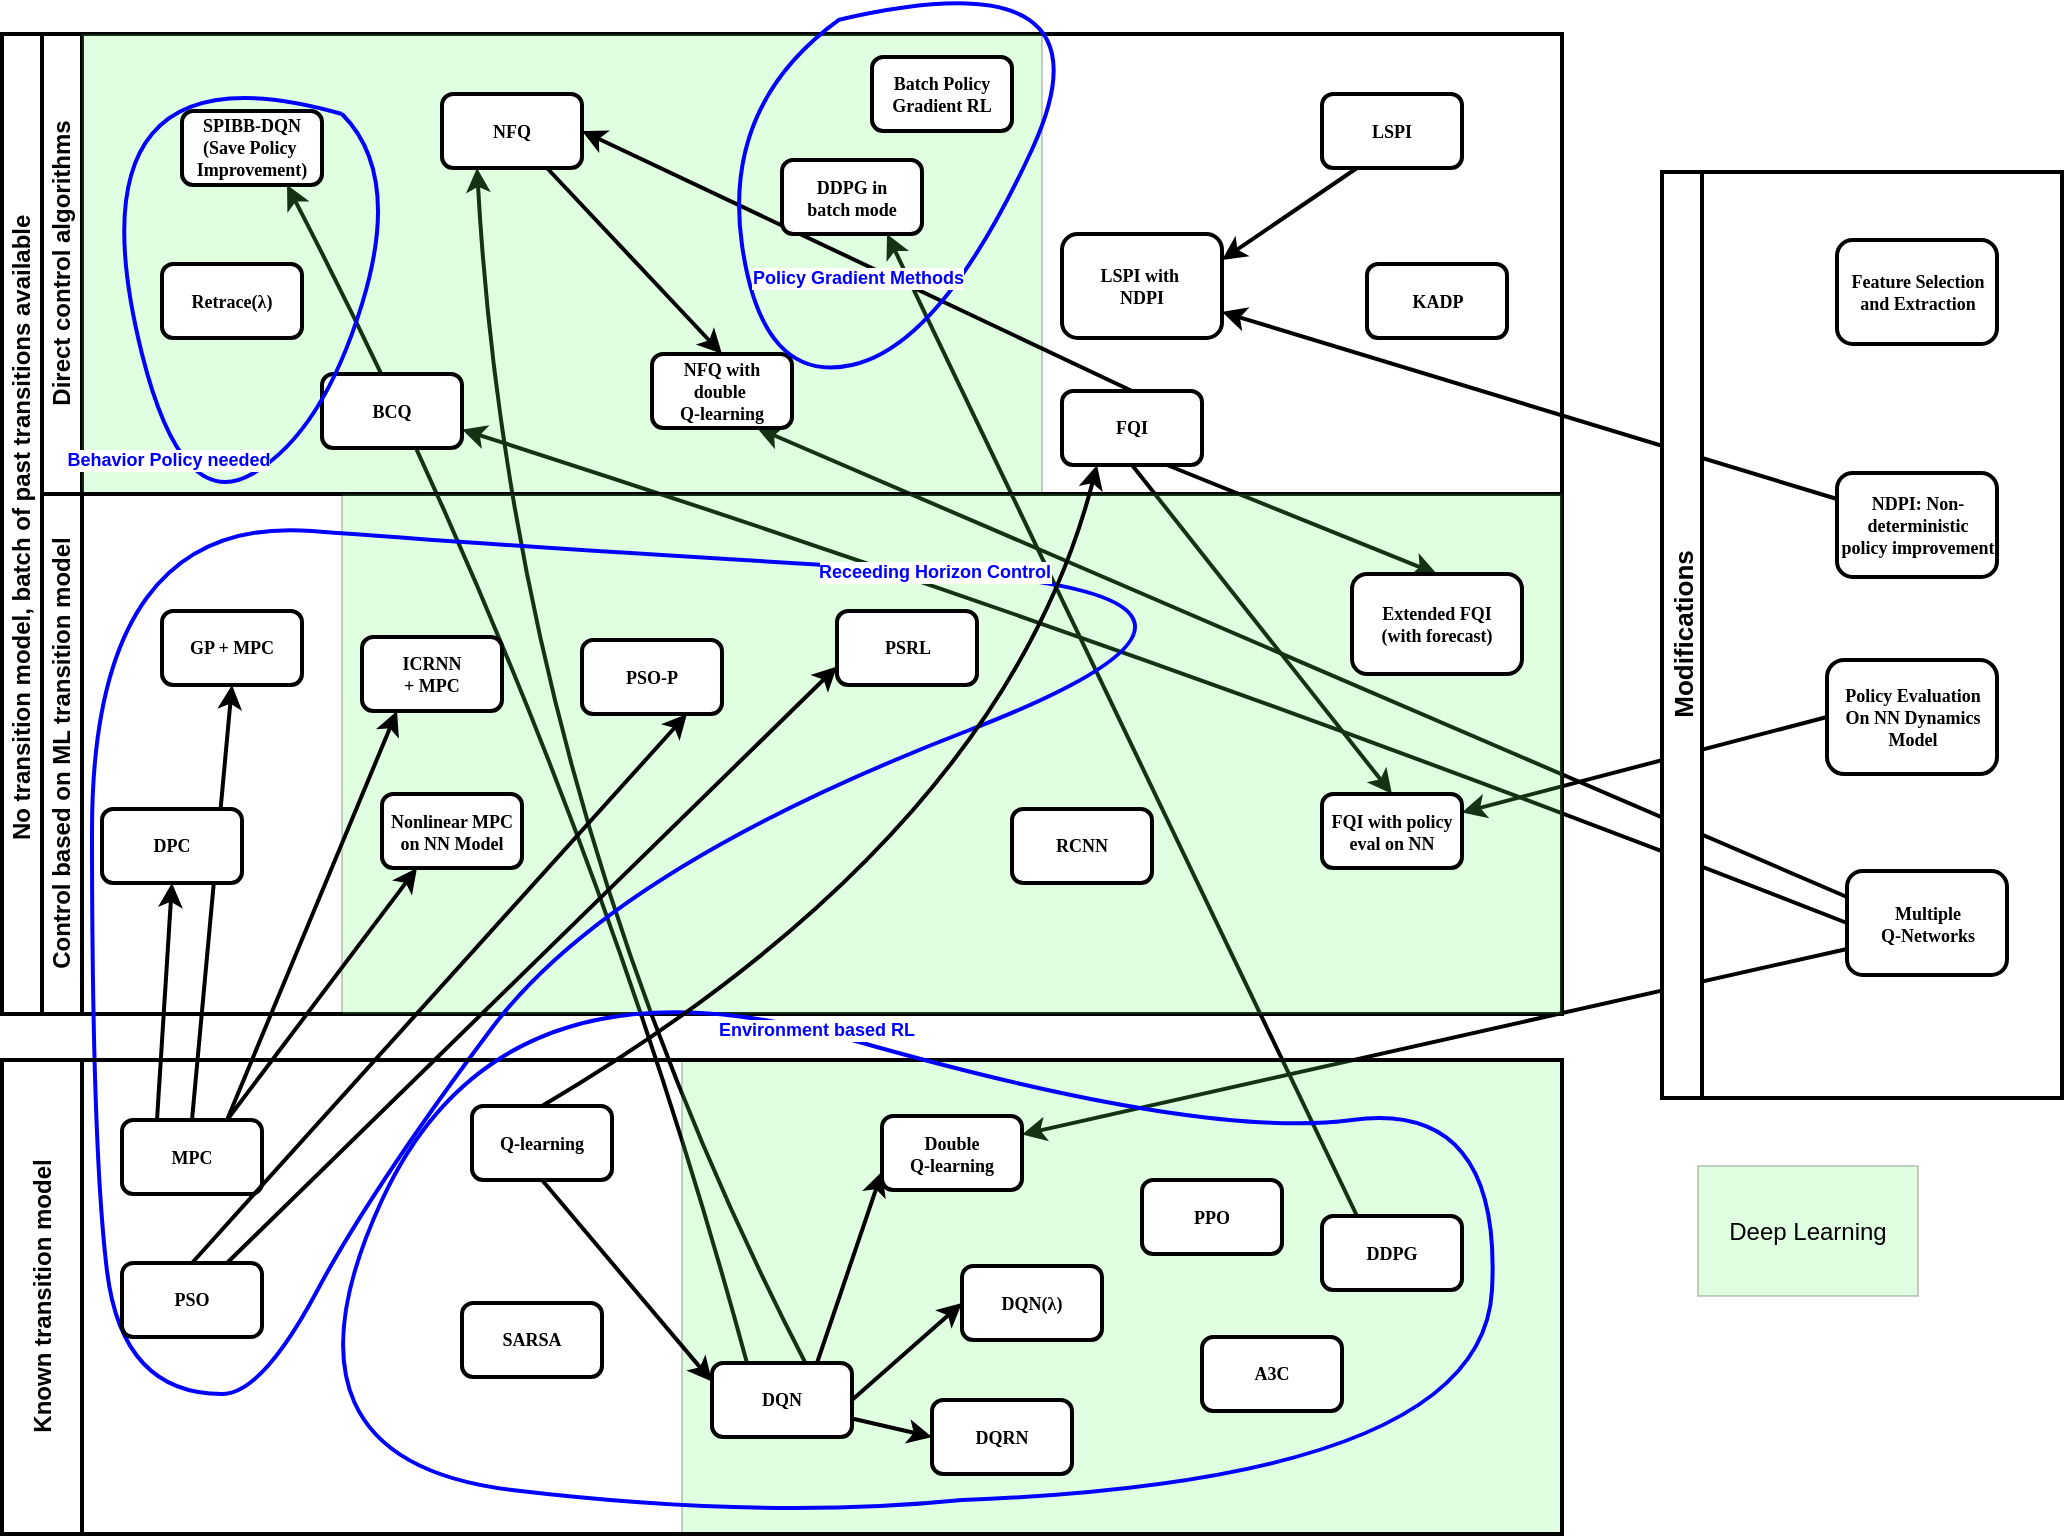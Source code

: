 <mxfile pages="1" version="11.2.1" type="device"><diagram name="Page-1" id="c7488fd3-1785-93aa-aadb-54a6760d102a"><mxGraphModel dx="1422" dy="835" grid="1" gridSize="10" guides="1" tooltips="1" connect="1" arrows="1" fold="1" page="1" pageScale="1" pageWidth="1100" pageHeight="850" background="#ffffff" math="0" shadow="0"><root><mxCell id="0"/><mxCell id="1" parent="0"/><mxCell id="QZUpM9EeNqJXYrGjNQqo-13" value="" style="endArrow=classic;html=1;exitX=0.5;exitY=0;exitDx=0;exitDy=0;entryX=0.5;entryY=1;entryDx=0;entryDy=0;strokeWidth=2;fontSize=9;fontStyle=1" edge="1" parent="1" source="2b4e8129b02d487f-9" target="QZUpM9EeNqJXYrGjNQqo-12"><mxGeometry width="50" height="50" relative="1" as="geometry"><mxPoint x="222.5" y="600" as="sourcePoint"/><mxPoint x="267.5" y="440" as="targetPoint"/></mxGeometry></mxCell><mxCell id="UrzXVg_td5p-aMK04flX-53" value="" style="endArrow=classic;html=1;strokeColor=#000000;strokeWidth=2;exitX=0.25;exitY=0;exitDx=0;exitDy=0;entryX=0.75;entryY=1;entryDx=0;entryDy=0;fontSize=9;fontStyle=1" parent="1" source="UrzXVg_td5p-aMK04flX-2" target="UrzXVg_td5p-aMK04flX-52" edge="1"><mxGeometry width="50" height="50" relative="1" as="geometry"><mxPoint x="90" y="860" as="sourcePoint"/><mxPoint x="140" y="810" as="targetPoint"/></mxGeometry></mxCell><mxCell id="UrzXVg_td5p-aMK04flX-85" value="" style="endArrow=classic;html=1;strokeColor=#000000;strokeWidth=2;fontSize=13;exitX=0;exitY=0.75;exitDx=0;exitDy=0;entryX=1;entryY=0.25;entryDx=0;entryDy=0;" parent="1" source="UrzXVg_td5p-aMK04flX-84" target="augKoII_26qxcyHbp96z-6" edge="1"><mxGeometry width="50" height="50" relative="1" as="geometry"><mxPoint x="100" y="860" as="sourcePoint"/><mxPoint x="150" y="810" as="targetPoint"/></mxGeometry></mxCell><mxCell id="UrzXVg_td5p-aMK04flX-13" value="" style="endArrow=classic;html=1;exitX=0;exitY=0.5;exitDx=0;exitDy=0;entryX=1;entryY=0.75;entryDx=0;entryDy=0;strokeWidth=2;fontSize=9;fontStyle=1;curved=1;" parent="1" source="UrzXVg_td5p-aMK04flX-84" target="UrzXVg_td5p-aMK04flX-10" edge="1"><mxGeometry width="50" height="50" relative="1" as="geometry"><mxPoint x="100" y="860" as="sourcePoint"/><mxPoint x="150" y="810" as="targetPoint"/><Array as="points"><mxPoint x="660" y="380"/></Array></mxGeometry></mxCell><mxCell id="UrzXVg_td5p-aMK04flX-87" value="" style="endArrow=classic;html=1;strokeColor=#000000;strokeWidth=2;fontSize=13;exitX=0;exitY=0.5;exitDx=0;exitDy=0;entryX=1;entryY=0.25;entryDx=0;entryDy=0;" parent="1" source="UrzXVg_td5p-aMK04flX-86" target="UrzXVg_td5p-aMK04flX-56" edge="1"><mxGeometry width="50" height="50" relative="1" as="geometry"><mxPoint x="100" y="860" as="sourcePoint"/><mxPoint x="150" y="810" as="targetPoint"/></mxGeometry></mxCell><mxCell id="UrzXVg_td5p-aMK04flX-82" value="" style="endArrow=classic;html=1;strokeColor=#000000;strokeWidth=2;fontSize=13;exitX=0;exitY=0.25;exitDx=0;exitDy=0;entryX=1;entryY=0.75;entryDx=0;entryDy=0;" parent="1" source="UrzXVg_td5p-aMK04flX-81" target="UrzXVg_td5p-aMK04flX-3" edge="1"><mxGeometry width="50" height="50" relative="1" as="geometry"><mxPoint x="100" y="860" as="sourcePoint"/><mxPoint x="150" y="810" as="targetPoint"/></mxGeometry></mxCell><mxCell id="UrzXVg_td5p-aMK04flX-70" value="" style="endArrow=classic;html=1;strokeColor=#000000;strokeWidth=2;exitX=0;exitY=0.25;exitDx=0;exitDy=0;entryX=0.75;entryY=1;entryDx=0;entryDy=0;fontSize=9;fontStyle=1" parent="1" source="UrzXVg_td5p-aMK04flX-84" target="UrzXVg_td5p-aMK04flX-68" edge="1"><mxGeometry width="50" height="50" relative="1" as="geometry"><mxPoint x="90" y="860" as="sourcePoint"/><mxPoint x="140" y="810" as="targetPoint"/></mxGeometry></mxCell><mxCell id="UrzXVg_td5p-aMK04flX-18" value="" style="endArrow=classic;html=1;exitX=0.25;exitY=0;exitDx=0;exitDy=0;entryX=0.75;entryY=1;entryDx=0;entryDy=0;strokeWidth=2;fontSize=9;fontStyle=1;curved=1;" parent="1" source="UrzXVg_td5p-aMK04flX-89" target="UrzXVg_td5p-aMK04flX-14" edge="1"><mxGeometry width="50" height="50" relative="1" as="geometry"><mxPoint x="452.5" y="700" as="sourcePoint"/><mxPoint x="150" y="810" as="targetPoint"/><Array as="points"><mxPoint x="370" y="430"/></Array></mxGeometry></mxCell><mxCell id="UrzXVg_td5p-aMK04flX-9" value="" style="endArrow=classic;html=1;exitX=0.671;exitY=0.014;exitDx=0;exitDy=0;entryX=0.25;entryY=1;entryDx=0;entryDy=0;strokeWidth=2;fontSize=9;fontStyle=1;exitPerimeter=0;curved=1;" parent="1" source="UrzXVg_td5p-aMK04flX-89" target="UrzXVg_td5p-aMK04flX-7" edge="1"><mxGeometry width="50" height="50" relative="1" as="geometry"><mxPoint x="487.5" y="700" as="sourcePoint"/><mxPoint x="150" y="810" as="targetPoint"/><Array as="points"><mxPoint x="335" y="450"/></Array></mxGeometry></mxCell><mxCell id="2b4e8129b02d487f-1" value="" style="swimlane;html=1;childLayout=stackLayout;horizontal=1;startSize=0;horizontalStack=0;rounded=0;shadow=0;labelBackgroundColor=none;strokeColor=#000000;strokeWidth=2;fillColor=#ffffff;fontFamily=Verdana;fontSize=9;fontColor=#000000;align=center;fontStyle=1" parent="1" vertex="1"><mxGeometry x="100" y="70" width="760" height="490" as="geometry"><mxRectangle x="100" y="70" width="50" height="40" as="alternateBounds"/></mxGeometry></mxCell><mxCell id="2b4e8129b02d487f-2" value="Direct control algorithms" style="swimlane;html=1;startSize=20;horizontal=0;strokeWidth=2;fontSize=12;fontStyle=1" parent="2b4e8129b02d487f-1" vertex="1"><mxGeometry width="760" height="230" as="geometry"/></mxCell><mxCell id="QZUpM9EeNqJXYrGjNQqo-22" value="" style="rounded=0;whiteSpace=wrap;html=1;gradientColor=none;fillColor=#66FF66;opacity=20;" vertex="1" parent="2b4e8129b02d487f-2"><mxGeometry x="20" width="480" height="230" as="geometry"/></mxCell><mxCell id="UrzXVg_td5p-aMK04flX-8" value="" style="endArrow=classic;html=1;exitX=0.5;exitY=0;exitDx=0;exitDy=0;entryX=1;entryY=0.5;entryDx=0;entryDy=0;strokeWidth=2;fontSize=9;fontStyle=1" parent="2b4e8129b02d487f-2" source="UrzXVg_td5p-aMK04flX-5" target="UrzXVg_td5p-aMK04flX-7" edge="1"><mxGeometry width="50" height="50" relative="1" as="geometry"><mxPoint y="770" as="sourcePoint"/><mxPoint x="50" y="720" as="targetPoint"/></mxGeometry></mxCell><mxCell id="UrzXVg_td5p-aMK04flX-1" value="LSPI" style="rounded=1;whiteSpace=wrap;html=1;shadow=0;labelBackgroundColor=none;strokeColor=#000000;strokeWidth=2;fillColor=#ffffff;fontFamily=Verdana;fontSize=9;fontColor=#000000;align=center;fontStyle=1" parent="2b4e8129b02d487f-2" vertex="1"><mxGeometry x="640" y="30" width="70" height="37" as="geometry"/></mxCell><mxCell id="augKoII_26qxcyHbp96z-12" value="KADP" style="rounded=1;whiteSpace=wrap;html=1;shadow=0;labelBackgroundColor=none;strokeColor=#000000;strokeWidth=2;fillColor=#ffffff;fontFamily=Verdana;fontSize=9;fontColor=#000000;align=center;fontStyle=1" parent="2b4e8129b02d487f-2" vertex="1"><mxGeometry x="662.5" y="115" width="70" height="37" as="geometry"/></mxCell><mxCell id="UrzXVg_td5p-aMK04flX-3" value="LSPI with&amp;nbsp;&lt;br&gt;NDPI" style="rounded=1;whiteSpace=wrap;html=1;shadow=0;labelBackgroundColor=none;strokeColor=#000000;strokeWidth=2;fillColor=#ffffff;fontFamily=Verdana;fontSize=9;fontColor=#000000;align=center;fontStyle=1" parent="2b4e8129b02d487f-2" vertex="1"><mxGeometry x="510" y="100" width="80" height="52" as="geometry"/></mxCell><mxCell id="UrzXVg_td5p-aMK04flX-4" value="" style="endArrow=classic;html=1;entryX=1;entryY=0.25;entryDx=0;entryDy=0;exitX=0.25;exitY=1;exitDx=0;exitDy=0;strokeWidth=2;fontSize=9;fontStyle=1" parent="2b4e8129b02d487f-2" source="UrzXVg_td5p-aMK04flX-1" target="UrzXVg_td5p-aMK04flX-3" edge="1"><mxGeometry width="50" height="50" relative="1" as="geometry"><mxPoint x="650" y="80" as="sourcePoint"/><mxPoint x="50" y="720" as="targetPoint"/></mxGeometry></mxCell><mxCell id="UrzXVg_td5p-aMK04flX-5" value="FQI" style="rounded=1;whiteSpace=wrap;html=1;shadow=0;labelBackgroundColor=none;strokeColor=#000000;strokeWidth=2;fillColor=#ffffff;fontFamily=Verdana;fontSize=9;fontColor=#000000;align=center;fontStyle=1" parent="2b4e8129b02d487f-2" vertex="1"><mxGeometry x="510" y="178.5" width="70" height="37" as="geometry"/></mxCell><mxCell id="UrzXVg_td5p-aMK04flX-7" value="NFQ" style="rounded=1;whiteSpace=wrap;html=1;shadow=0;labelBackgroundColor=none;strokeColor=#000000;strokeWidth=2;fillColor=#ffffff;fontFamily=Verdana;fontSize=9;fontColor=#000000;align=center;fontStyle=1" parent="2b4e8129b02d487f-2" vertex="1"><mxGeometry x="200" y="30" width="70" height="37" as="geometry"/></mxCell><mxCell id="UrzXVg_td5p-aMK04flX-14" value="SPIBB-DQN&lt;br style=&quot;font-size: 9px;&quot;&gt;(Save Policy&amp;nbsp;&lt;br style=&quot;font-size: 9px;&quot;&gt;Improvement)" style="rounded=1;whiteSpace=wrap;html=1;shadow=0;labelBackgroundColor=none;strokeColor=#000000;strokeWidth=2;fillColor=#ffffff;fontFamily=Verdana;fontSize=9;fontColor=#000000;align=center;fontStyle=1" parent="2b4e8129b02d487f-2" vertex="1"><mxGeometry x="70" y="38.5" width="70" height="37" as="geometry"/></mxCell><mxCell id="UrzXVg_td5p-aMK04flX-17" value="Retrace(λ)" style="rounded=1;whiteSpace=wrap;html=1;shadow=0;labelBackgroundColor=none;strokeColor=#000000;strokeWidth=2;fillColor=#ffffff;fontFamily=Verdana;fontSize=9;fontColor=#000000;align=center;fontStyle=1" parent="2b4e8129b02d487f-2" vertex="1"><mxGeometry x="60" y="115" width="70" height="37" as="geometry"/></mxCell><mxCell id="UrzXVg_td5p-aMK04flX-21" value="Batch Policy&lt;br style=&quot;font-size: 9px;&quot;&gt;Gradient RL" style="rounded=1;whiteSpace=wrap;html=1;shadow=0;labelBackgroundColor=none;strokeColor=#000000;strokeWidth=2;fillColor=#ffffff;fontFamily=Verdana;fontSize=9;fontColor=#000000;align=center;fontStyle=1" parent="2b4e8129b02d487f-2" vertex="1"><mxGeometry x="415" y="11.5" width="70" height="37" as="geometry"/></mxCell><mxCell id="UrzXVg_td5p-aMK04flX-52" value="DDPG in&lt;br style=&quot;font-size: 9px;&quot;&gt;batch mode" style="rounded=1;whiteSpace=wrap;html=1;shadow=0;labelBackgroundColor=none;strokeColor=#000000;strokeWidth=2;fillColor=#ffffff;fontFamily=Verdana;fontSize=9;fontColor=#000000;align=center;fontStyle=1" parent="2b4e8129b02d487f-2" vertex="1"><mxGeometry x="370" y="63" width="70" height="37" as="geometry"/></mxCell><mxCell id="UrzXVg_td5p-aMK04flX-68" value="NFQ with&lt;br style=&quot;font-size: 9px;&quot;&gt;double&amp;nbsp;&lt;br style=&quot;font-size: 9px;&quot;&gt;Q-learning" style="rounded=1;whiteSpace=wrap;html=1;shadow=0;labelBackgroundColor=none;strokeColor=#000000;strokeWidth=2;fillColor=#ffffff;fontFamily=Verdana;fontSize=9;fontColor=#000000;align=center;fontStyle=1" parent="2b4e8129b02d487f-2" vertex="1"><mxGeometry x="305" y="160" width="70" height="37" as="geometry"/></mxCell><mxCell id="UrzXVg_td5p-aMK04flX-69" value="" style="endArrow=classic;html=1;strokeColor=#000000;strokeWidth=2;exitX=0.75;exitY=1;exitDx=0;exitDy=0;entryX=0.5;entryY=0;entryDx=0;entryDy=0;fontSize=9;fontStyle=1" parent="2b4e8129b02d487f-2" source="UrzXVg_td5p-aMK04flX-7" target="UrzXVg_td5p-aMK04flX-68" edge="1"><mxGeometry width="50" height="50" relative="1" as="geometry"><mxPoint x="-10" y="770" as="sourcePoint"/><mxPoint x="40" y="720" as="targetPoint"/></mxGeometry></mxCell><mxCell id="UrzXVg_td5p-aMK04flX-10" value="BCQ" style="rounded=1;whiteSpace=wrap;html=1;shadow=0;labelBackgroundColor=none;strokeColor=#000000;strokeWidth=2;fillColor=#ffffff;fontFamily=Verdana;fontSize=9;fontColor=#000000;align=center;fontStyle=1" parent="2b4e8129b02d487f-2" vertex="1"><mxGeometry x="140" y="170" width="70" height="37" as="geometry"/></mxCell><mxCell id="UrzXVg_td5p-aMK04flX-67" value="Policy Gradient Methods" style="endArrow=none;html=1;curved=1;strokeWidth=2;strokeColor=#0000FF;labelPosition=left;verticalLabelPosition=top;align=right;verticalAlign=bottom;fontSize=9;fontStyle=1;exitX=0.788;exitY=-0.03;exitDx=0;exitDy=0;exitPerimeter=0;fontColor=#0000FF;" parent="2b4e8129b02d487f-2" edge="1" source="QZUpM9EeNqJXYrGjNQqo-22"><mxGeometry width="50" height="50" relative="1" as="geometry"><mxPoint x="460" y="-4.5" as="sourcePoint"/><mxPoint x="398" y="-7" as="targetPoint"/><Array as="points"><mxPoint x="340" y="35.5"/><mxPoint x="360" y="175.5"/><mxPoint x="450" y="155.5"/><mxPoint x="540" y="-40"/></Array></mxGeometry></mxCell><mxCell id="UrzXVg_td5p-aMK04flX-55" value="" style="endArrow=classic;html=1;strokeColor=#000000;strokeWidth=2;exitX=0.75;exitY=1;exitDx=0;exitDy=0;entryX=0.5;entryY=0;entryDx=0;entryDy=0;fontSize=9;fontStyle=1" parent="2b4e8129b02d487f-1" source="UrzXVg_td5p-aMK04flX-5" target="UrzXVg_td5p-aMK04flX-54" edge="1"><mxGeometry width="50" height="50" relative="1" as="geometry"><mxPoint x="-10" y="790" as="sourcePoint"/><mxPoint x="40" y="740" as="targetPoint"/></mxGeometry></mxCell><mxCell id="UrzXVg_td5p-aMK04flX-57" value="" style="endArrow=classic;html=1;strokeColor=#000000;strokeWidth=2;entryX=0.5;entryY=0;entryDx=0;entryDy=0;exitX=0.5;exitY=1;exitDx=0;exitDy=0;fontSize=9;fontStyle=1" parent="2b4e8129b02d487f-1" source="UrzXVg_td5p-aMK04flX-5" target="UrzXVg_td5p-aMK04flX-56" edge="1"><mxGeometry width="50" height="50" relative="1" as="geometry"><mxPoint x="545" y="270" as="sourcePoint"/><mxPoint x="40" y="740" as="targetPoint"/></mxGeometry></mxCell><mxCell id="2b4e8129b02d487f-3" value="Control based on ML transition model" style="swimlane;html=1;startSize=20;horizontal=0;strokeWidth=2;fontSize=12;fontStyle=1" parent="2b4e8129b02d487f-1" vertex="1"><mxGeometry y="230" width="760" height="260" as="geometry"/></mxCell><mxCell id="QZUpM9EeNqJXYrGjNQqo-19" value="" style="rounded=0;whiteSpace=wrap;html=1;gradientColor=none;fillColor=#66FF66;opacity=20;" vertex="1" parent="2b4e8129b02d487f-3"><mxGeometry x="150" width="610" height="260" as="geometry"/></mxCell><mxCell id="2b4e8129b02d487f-26" style="edgeStyle=orthogonalEdgeStyle;rounded=0;html=1;labelBackgroundColor=none;startArrow=none;startFill=0;startSize=5;endArrow=classicThin;endFill=1;endSize=5;jettySize=auto;orthogonalLoop=1;strokeColor=#000000;strokeWidth=1;fontFamily=Verdana;fontSize=8;fontColor=#000000;" parent="2b4e8129b02d487f-3" edge="1"><mxGeometry relative="1" as="geometry"><mxPoint x="190" y="68.5" as="sourcePoint"/></mxGeometry></mxCell><mxCell id="augKoII_26qxcyHbp96z-2" value="DPC" style="rounded=1;whiteSpace=wrap;html=1;shadow=0;labelBackgroundColor=none;strokeColor=#000000;strokeWidth=2;fillColor=#ffffff;fontFamily=Verdana;fontSize=9;fontColor=#000000;align=center;fontStyle=1" parent="2b4e8129b02d487f-3" vertex="1"><mxGeometry x="30" y="157.5" width="70" height="37" as="geometry"/></mxCell><mxCell id="2b4e8129b02d487f-14" value="Nonlinear MPC&lt;br style=&quot;font-size: 9px;&quot;&gt;on NN Model" style="rounded=1;whiteSpace=wrap;html=1;shadow=0;labelBackgroundColor=none;strokeColor=#000000;strokeWidth=2;fillColor=#ffffff;fontFamily=Verdana;fontSize=9;fontColor=#000000;align=center;fontStyle=1" parent="2b4e8129b02d487f-3" vertex="1"><mxGeometry x="170" y="150.0" width="70" height="37" as="geometry"/></mxCell><mxCell id="augKoII_26qxcyHbp96z-15" value="ICRNN&lt;br style=&quot;font-size: 9px;&quot;&gt;+ MPC" style="rounded=1;whiteSpace=wrap;html=1;shadow=0;labelBackgroundColor=none;strokeColor=#000000;strokeWidth=2;fillColor=#ffffff;fontFamily=Verdana;fontSize=9;fontColor=#000000;align=center;fontStyle=1" parent="2b4e8129b02d487f-3" vertex="1"><mxGeometry x="160" y="71.5" width="70" height="37" as="geometry"/></mxCell><mxCell id="augKoII_26qxcyHbp96z-18" value="Receeding Horizon Control" style="endArrow=none;html=1;jumpStyle=none;curved=1;strokeColor=#0000FF;strokeWidth=2;fontSize=9;fontStyle=1;labelBackgroundColor=#ffffff;fontColor=#0000FF;" parent="2b4e8129b02d487f-3" edge="1"><mxGeometry width="50" height="50" relative="1" as="geometry"><mxPoint x="90" y="450" as="sourcePoint"/><mxPoint x="90" y="450" as="targetPoint"/><Array as="points"><mxPoint x="40" y="450"/><mxPoint x="25" y="327"/><mxPoint x="25" y="10"/><mxPoint x="245" y="27"/><mxPoint x="640" y="50"/><mxPoint x="285" y="187"/><mxPoint x="165" y="347"/><mxPoint x="110" y="450"/></Array></mxGeometry></mxCell><mxCell id="UrzXVg_td5p-aMK04flX-54" value="Extended FQI&lt;br style=&quot;font-size: 9px;&quot;&gt;(with forecast)" style="rounded=1;whiteSpace=wrap;html=1;shadow=0;labelBackgroundColor=none;strokeColor=#000000;strokeWidth=2;fillColor=#ffffff;fontFamily=Verdana;fontSize=9;fontColor=#000000;align=center;fontStyle=1" parent="2b4e8129b02d487f-3" vertex="1"><mxGeometry x="655" y="40" width="85" height="50" as="geometry"/></mxCell><mxCell id="UrzXVg_td5p-aMK04flX-56" value="FQI with policy eval on NN" style="rounded=1;whiteSpace=wrap;html=1;shadow=0;labelBackgroundColor=none;strokeColor=#000000;strokeWidth=2;fillColor=#ffffff;fontFamily=Verdana;fontSize=9;fontColor=#000000;align=center;fontStyle=1" parent="2b4e8129b02d487f-3" vertex="1"><mxGeometry x="640" y="150" width="70" height="37" as="geometry"/></mxCell><mxCell id="UrzXVg_td5p-aMK04flX-62" value="PSO-P" style="rounded=1;whiteSpace=wrap;html=1;shadow=0;labelBackgroundColor=none;strokeColor=#000000;strokeWidth=2;fillColor=#ffffff;fontFamily=Verdana;fontSize=9;fontColor=#000000;align=center;fontStyle=1" parent="2b4e8129b02d487f-3" vertex="1"><mxGeometry x="270" y="73" width="70" height="37" as="geometry"/></mxCell><mxCell id="UrzXVg_td5p-aMK04flX-58" value="PSRL" style="rounded=1;whiteSpace=wrap;html=1;shadow=0;labelBackgroundColor=none;strokeColor=#000000;strokeWidth=2;fillColor=#ffffff;fontFamily=Verdana;fontSize=9;fontColor=#000000;align=center;fontStyle=1" parent="2b4e8129b02d487f-3" vertex="1"><mxGeometry x="397.5" y="58.5" width="70" height="37" as="geometry"/></mxCell><mxCell id="UrzXVg_td5p-aMK04flX-73" value="RCNN" style="rounded=1;whiteSpace=wrap;html=1;shadow=0;labelBackgroundColor=none;strokeColor=#000000;strokeWidth=2;fillColor=#ffffff;fontFamily=Verdana;fontSize=9;fontColor=#000000;align=center;fontStyle=1" parent="2b4e8129b02d487f-3" vertex="1"><mxGeometry x="485" y="157.5" width="70" height="37" as="geometry"/></mxCell><mxCell id="QZUpM9EeNqJXYrGjNQqo-12" value="GP + MPC" style="rounded=1;whiteSpace=wrap;html=1;shadow=0;labelBackgroundColor=none;strokeColor=#000000;strokeWidth=2;fillColor=#ffffff;fontFamily=Verdana;fontSize=9;fontColor=#000000;align=center;fontStyle=1" vertex="1" parent="2b4e8129b02d487f-3"><mxGeometry x="60" y="58.5" width="70" height="37" as="geometry"/></mxCell><mxCell id="UrzXVg_td5p-aMK04flX-19" value="Behavior Policy needed" style="endArrow=none;html=1;curved=1;strokeWidth=2;strokeColor=#0000FF;fontSize=9;fontStyle=1;fontColor=#0000FF;" parent="1" edge="1"><mxGeometry width="50" height="50" relative="1" as="geometry"><mxPoint x="250" y="110" as="sourcePoint"/><mxPoint x="250" y="110" as="targetPoint"/><Array as="points"><mxPoint x="180" y="90"/><mxPoint x="130" y="150"/><mxPoint x="170" y="310"/><mxPoint x="240" y="270"/><mxPoint x="280" y="140"/></Array></mxGeometry></mxCell><mxCell id="UrzXVg_td5p-aMK04flX-75" value="Modifications" style="swimlane;html=1;startSize=20;horizontal=0;strokeWidth=2;fontSize=13;fontStyle=1" parent="1" vertex="1"><mxGeometry x="910" y="139" width="200" height="463" as="geometry"/></mxCell><mxCell id="UrzXVg_td5p-aMK04flX-81" value="NDPI: Non-deterministic&lt;br style=&quot;font-size: 9px&quot;&gt;policy improvement" style="rounded=1;whiteSpace=wrap;html=1;shadow=0;labelBackgroundColor=none;strokeColor=#000000;strokeWidth=2;fillColor=#ffffff;fontFamily=Verdana;fontSize=9;fontColor=#000000;align=center;fontStyle=1" parent="UrzXVg_td5p-aMK04flX-75" vertex="1"><mxGeometry x="87.5" y="150.5" width="80" height="52" as="geometry"/></mxCell><mxCell id="UrzXVg_td5p-aMK04flX-84" value="Multiple&lt;br&gt;Q-Networks" style="rounded=1;whiteSpace=wrap;html=1;shadow=0;labelBackgroundColor=none;strokeColor=#000000;strokeWidth=2;fillColor=#ffffff;fontFamily=Verdana;fontSize=9;fontColor=#000000;align=center;fontStyle=1" parent="UrzXVg_td5p-aMK04flX-75" vertex="1"><mxGeometry x="92.5" y="349.5" width="80" height="52" as="geometry"/></mxCell><mxCell id="UrzXVg_td5p-aMK04flX-86" value="Policy Evaluation&lt;br&gt;On NN Dynamics Model" style="rounded=1;whiteSpace=wrap;html=1;shadow=0;labelBackgroundColor=none;strokeColor=#000000;strokeWidth=2;fillColor=#ffffff;fontFamily=Verdana;fontSize=9;fontColor=#000000;align=center;fontStyle=1" parent="UrzXVg_td5p-aMK04flX-75" vertex="1"><mxGeometry x="82.5" y="244" width="85" height="57" as="geometry"/></mxCell><mxCell id="UrzXVg_td5p-aMK04flX-88" value="Feature Selection and Extraction" style="rounded=1;whiteSpace=wrap;html=1;shadow=0;labelBackgroundColor=none;strokeColor=#000000;strokeWidth=2;fillColor=#ffffff;fontFamily=Verdana;fontSize=9;fontColor=#000000;align=center;fontStyle=1" parent="UrzXVg_td5p-aMK04flX-75" vertex="1"><mxGeometry x="87.5" y="34" width="80" height="52" as="geometry"/></mxCell><mxCell id="QZUpM9EeNqJXYrGjNQqo-24" value="Deep Learning" style="rounded=0;whiteSpace=wrap;html=1;gradientColor=none;fillColor=#66FF66;opacity=20;" vertex="1" parent="1"><mxGeometry x="928" y="636" width="110" height="65" as="geometry"/></mxCell><mxCell id="QZUpM9EeNqJXYrGjNQqo-21" value="" style="rounded=0;whiteSpace=wrap;html=1;gradientColor=none;fillColor=#66FF66;opacity=20;" vertex="1" parent="1"><mxGeometry x="420" y="583" width="440" height="237" as="geometry"/></mxCell><mxCell id="2b4e8129b02d487f-4" value="Known transition model" style="swimlane;html=1;startSize=40;horizontal=0;strokeWidth=2;fontSize=12;fontStyle=1" parent="1" vertex="1"><mxGeometry x="80" y="583" width="780" height="237" as="geometry"/></mxCell><mxCell id="2b4e8129b02d487f-9" value="MPC" style="rounded=1;whiteSpace=wrap;html=1;shadow=0;labelBackgroundColor=none;strokeColor=#000000;strokeWidth=2;fillColor=#ffffff;fontFamily=Verdana;fontSize=9;fontColor=#000000;align=center;fontStyle=1" parent="2b4e8129b02d487f-4" vertex="1"><mxGeometry x="60" y="30" width="70" height="37" as="geometry"/></mxCell><mxCell id="augKoII_26qxcyHbp96z-7" value="Q-learning" style="rounded=1;whiteSpace=wrap;html=1;shadow=0;labelBackgroundColor=none;strokeColor=#000000;strokeWidth=2;fillColor=#ffffff;fontFamily=Verdana;fontSize=9;fontColor=#000000;align=center;fontStyle=1" parent="2b4e8129b02d487f-4" vertex="1"><mxGeometry x="235" y="23" width="70" height="37" as="geometry"/></mxCell><mxCell id="augKoII_26qxcyHbp96z-5" value="DQN(λ)" style="rounded=1;whiteSpace=wrap;html=1;shadow=0;labelBackgroundColor=none;strokeColor=#000000;strokeWidth=2;fillColor=#ffffff;fontFamily=Verdana;fontSize=9;fontColor=#000000;align=center;fontStyle=1" parent="2b4e8129b02d487f-4" vertex="1"><mxGeometry x="480" y="103.0" width="70" height="37" as="geometry"/></mxCell><mxCell id="augKoII_26qxcyHbp96z-6" value="Double&lt;br style=&quot;font-size: 9px;&quot;&gt;Q-learning" style="rounded=1;whiteSpace=wrap;html=1;shadow=0;labelBackgroundColor=none;strokeColor=#000000;strokeWidth=2;fillColor=#ffffff;fontFamily=Verdana;fontSize=9;fontColor=#000000;align=center;fontStyle=1" parent="2b4e8129b02d487f-4" vertex="1"><mxGeometry x="440" y="28" width="70" height="37" as="geometry"/></mxCell><mxCell id="UrzXVg_td5p-aMK04flX-63" value="PSO" style="rounded=1;whiteSpace=wrap;html=1;shadow=0;labelBackgroundColor=none;strokeColor=#000000;strokeWidth=2;fillColor=#ffffff;fontFamily=Verdana;fontSize=9;fontColor=#000000;align=center;fontStyle=1" parent="2b4e8129b02d487f-4" vertex="1"><mxGeometry x="60" y="101.5" width="70" height="37" as="geometry"/></mxCell><mxCell id="UrzXVg_td5p-aMK04flX-72" value="Environment based RL" style="endArrow=none;html=1;strokeColor=#0000FF;strokeWidth=2;curved=1;fontSize=9;fontStyle=1;fontColor=#0000FF;" parent="2b4e8129b02d487f-4" edge="1"><mxGeometry width="50" height="50" relative="1" as="geometry"><mxPoint x="480" y="220" as="sourcePoint"/><mxPoint x="480" y="220" as="targetPoint"/><Array as="points"><mxPoint x="380" y="230"/><mxPoint x="130" y="200"/><mxPoint x="250" y="-60"/><mxPoint x="600" y="40"/><mxPoint x="750" y="20"/><mxPoint x="740" y="210"/></Array></mxGeometry></mxCell><mxCell id="UrzXVg_td5p-aMK04flX-94" value="DQRN" style="rounded=1;whiteSpace=wrap;html=1;shadow=0;labelBackgroundColor=none;strokeColor=#000000;strokeWidth=2;fillColor=#ffffff;fontFamily=Verdana;fontSize=9;fontColor=#000000;align=center;fontStyle=1" parent="2b4e8129b02d487f-4" vertex="1"><mxGeometry x="465" y="170" width="70" height="37" as="geometry"/></mxCell><mxCell id="augKoII_26qxcyHbp96z-14" value="" style="endArrow=classic;html=1;exitX=0.75;exitY=0;exitDx=0;exitDy=0;entryX=0.25;entryY=1;entryDx=0;entryDy=0;strokeWidth=2;fontSize=9;fontStyle=1" parent="1" source="2b4e8129b02d487f-9" target="2b4e8129b02d487f-14" edge="1"><mxGeometry width="50" height="50" relative="1" as="geometry"><mxPoint x="100" y="860" as="sourcePoint"/><mxPoint x="150" y="810" as="targetPoint"/></mxGeometry></mxCell><mxCell id="augKoII_26qxcyHbp96z-16" value="" style="endArrow=classic;html=1;exitX=0.75;exitY=0;exitDx=0;exitDy=0;entryX=0.25;entryY=1;entryDx=0;entryDy=0;strokeWidth=2;fontSize=9;fontStyle=1" parent="1" source="2b4e8129b02d487f-9" target="augKoII_26qxcyHbp96z-15" edge="1"><mxGeometry width="50" height="50" relative="1" as="geometry"><mxPoint x="100" y="860" as="sourcePoint"/><mxPoint x="150" y="810" as="targetPoint"/></mxGeometry></mxCell><mxCell id="UrzXVg_td5p-aMK04flX-2" value="DDPG" style="rounded=1;whiteSpace=wrap;html=1;shadow=0;labelBackgroundColor=none;strokeColor=#000000;strokeWidth=2;fillColor=#ffffff;fontFamily=Verdana;fontSize=9;fontColor=#000000;align=center;fontStyle=1" parent="1" vertex="1"><mxGeometry x="740" y="661" width="70" height="37" as="geometry"/></mxCell><mxCell id="augKoII_26qxcyHbp96z-3" value="" style="endArrow=classic;html=1;exitX=0.25;exitY=0;exitDx=0;exitDy=0;entryX=0.5;entryY=1;entryDx=0;entryDy=0;strokeWidth=2;fontSize=9;fontStyle=1" parent="1" source="2b4e8129b02d487f-9" target="augKoII_26qxcyHbp96z-2" edge="1"><mxGeometry width="50" height="50" relative="1" as="geometry"><mxPoint x="100" y="860" as="sourcePoint"/><mxPoint x="150" y="810" as="targetPoint"/></mxGeometry></mxCell><mxCell id="augKoII_26qxcyHbp96z-8" value="" style="endArrow=classic;html=1;exitX=0.5;exitY=1;exitDx=0;exitDy=0;entryX=0;entryY=0.25;entryDx=0;entryDy=0;strokeWidth=2;fontSize=9;fontStyle=1" parent="1" source="augKoII_26qxcyHbp96z-7" target="UrzXVg_td5p-aMK04flX-89" edge="1"><mxGeometry width="50" height="50" relative="1" as="geometry"><mxPoint x="100" y="883" as="sourcePoint"/><mxPoint x="470" y="723" as="targetPoint"/></mxGeometry></mxCell><mxCell id="augKoII_26qxcyHbp96z-9" value="" style="endArrow=classic;html=1;exitX=1;exitY=0.5;exitDx=0;exitDy=0;entryX=0;entryY=0.5;entryDx=0;entryDy=0;strokeWidth=2;fontSize=9;fontStyle=1" parent="1" source="UrzXVg_td5p-aMK04flX-89" target="augKoII_26qxcyHbp96z-5" edge="1"><mxGeometry width="50" height="50" relative="1" as="geometry"><mxPoint x="505" y="741.5" as="sourcePoint"/><mxPoint x="150" y="833" as="targetPoint"/></mxGeometry></mxCell><mxCell id="UrzXVg_td5p-aMK04flX-6" value="" style="endArrow=classic;html=1;exitX=0.5;exitY=0;exitDx=0;exitDy=0;entryX=0.25;entryY=1;entryDx=0;entryDy=0;strokeWidth=2;fontSize=9;fontStyle=1;curved=1;" parent="1" source="augKoII_26qxcyHbp96z-7" target="UrzXVg_td5p-aMK04flX-5" edge="1"><mxGeometry width="50" height="50" relative="1" as="geometry"><mxPoint x="100" y="860" as="sourcePoint"/><mxPoint x="150" y="810" as="targetPoint"/><Array as="points"><mxPoint x="580" y="470"/></Array></mxGeometry></mxCell><mxCell id="augKoII_26qxcyHbp96z-11" value="" style="endArrow=classic;html=1;exitX=0.75;exitY=0;exitDx=0;exitDy=0;entryX=0;entryY=0.75;entryDx=0;entryDy=0;strokeWidth=2;fontSize=9;fontStyle=1" parent="1" source="UrzXVg_td5p-aMK04flX-89" target="augKoII_26qxcyHbp96z-6" edge="1"><mxGeometry width="50" height="50" relative="1" as="geometry"><mxPoint x="505" y="732.25" as="sourcePoint"/><mxPoint x="150" y="833" as="targetPoint"/></mxGeometry></mxCell><mxCell id="UrzXVg_td5p-aMK04flX-64" value="" style="endArrow=classic;html=1;strokeColor=#000000;strokeWidth=2;exitX=0.75;exitY=0;exitDx=0;exitDy=0;entryX=0;entryY=0.75;entryDx=0;entryDy=0;fontSize=9;fontStyle=1" parent="1" source="UrzXVg_td5p-aMK04flX-63" target="UrzXVg_td5p-aMK04flX-58" edge="1"><mxGeometry width="50" height="50" relative="1" as="geometry"><mxPoint x="90" y="860" as="sourcePoint"/><mxPoint x="140" y="810" as="targetPoint"/></mxGeometry></mxCell><mxCell id="UrzXVg_td5p-aMK04flX-89" value="DQN" style="rounded=1;whiteSpace=wrap;html=1;shadow=0;labelBackgroundColor=none;strokeColor=#000000;strokeWidth=2;fillColor=#ffffff;fontFamily=Verdana;fontSize=9;fontColor=#000000;align=center;fontStyle=1" parent="1" vertex="1"><mxGeometry x="435" y="734.5" width="70" height="37" as="geometry"/></mxCell><mxCell id="UrzXVg_td5p-aMK04flX-65" value="" style="endArrow=classic;html=1;strokeColor=#000000;strokeWidth=2;exitX=0.5;exitY=0;exitDx=0;exitDy=0;entryX=0.75;entryY=1;entryDx=0;entryDy=0;fontSize=9;fontStyle=1" parent="1" source="UrzXVg_td5p-aMK04flX-63" target="UrzXVg_td5p-aMK04flX-62" edge="1"><mxGeometry width="50" height="50" relative="1" as="geometry"><mxPoint x="90" y="860" as="sourcePoint"/><mxPoint x="140" y="810" as="targetPoint"/></mxGeometry></mxCell><mxCell id="UrzXVg_td5p-aMK04flX-90" value="SARSA" style="rounded=1;whiteSpace=wrap;html=1;shadow=0;labelBackgroundColor=none;strokeColor=#000000;strokeWidth=2;fillColor=#ffffff;fontFamily=Verdana;fontSize=9;fontColor=#000000;align=center;fontStyle=1" parent="1" vertex="1"><mxGeometry x="310" y="704.5" width="70" height="37" as="geometry"/></mxCell><mxCell id="UrzXVg_td5p-aMK04flX-91" value="PPO" style="rounded=1;whiteSpace=wrap;html=1;shadow=0;labelBackgroundColor=none;strokeColor=#000000;strokeWidth=2;fillColor=#ffffff;fontFamily=Verdana;fontSize=9;fontColor=#000000;align=center;fontStyle=1" parent="1" vertex="1"><mxGeometry x="650" y="643" width="70" height="37" as="geometry"/></mxCell><mxCell id="UrzXVg_td5p-aMK04flX-92" value="A3C" style="rounded=1;whiteSpace=wrap;html=1;shadow=0;labelBackgroundColor=none;strokeColor=#000000;strokeWidth=2;fillColor=#ffffff;fontFamily=Verdana;fontSize=9;fontColor=#000000;align=center;fontStyle=1" parent="1" vertex="1"><mxGeometry x="680" y="721.5" width="70" height="37" as="geometry"/></mxCell><mxCell id="UrzXVg_td5p-aMK04flX-140" value="" style="endArrow=classic;html=1;strokeColor=#000000;strokeWidth=2;fontSize=13;exitX=1;exitY=0.75;exitDx=0;exitDy=0;entryX=0;entryY=0.5;entryDx=0;entryDy=0;" parent="1" source="UrzXVg_td5p-aMK04flX-89" target="UrzXVg_td5p-aMK04flX-94" edge="1"><mxGeometry width="50" height="50" relative="1" as="geometry"><mxPoint x="100" y="883" as="sourcePoint"/><mxPoint x="150" y="833" as="targetPoint"/></mxGeometry></mxCell><mxCell id="QZUpM9EeNqJXYrGjNQqo-25" value="&lt;b&gt;No transition model, batch of past transitions available&amp;nbsp;&lt;/b&gt;" style="rounded=0;whiteSpace=wrap;html=1;fillColor=none;gradientColor=none;strokeWidth=2;horizontal=0;" vertex="1" parent="1"><mxGeometry x="80" y="70" width="20" height="490" as="geometry"/></mxCell></root></mxGraphModel></diagram></mxfile>